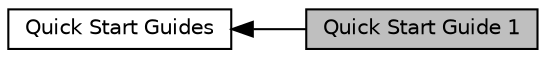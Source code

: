 digraph "Quick Start Guide 1"
{
  edge [fontname="Helvetica",fontsize="10",labelfontname="Helvetica",labelfontsize="10"];
  node [fontname="Helvetica",fontsize="10",shape=record];
  rankdir=LR;
  Node1 [label="Quick Start Guides",height=0.2,width=0.4,color="black", fillcolor="white", style="filled",URL="$group___q_u_i_c_k___s_t_a_r_t___g_u_i_d_e.html"];
  Node0 [label="Quick Start Guide 1",height=0.2,width=0.4,color="black", fillcolor="grey75", style="filled", fontcolor="black"];
  Node1->Node0 [shape=plaintext, dir="back", style="solid"];
}
